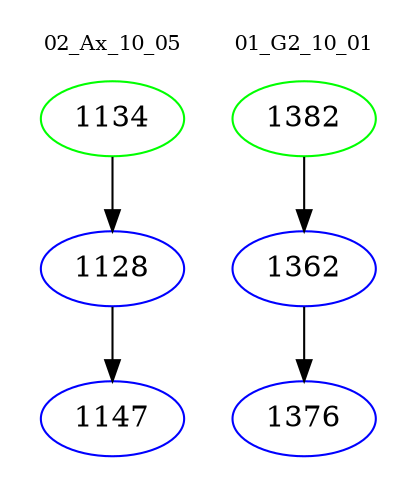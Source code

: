 digraph{
subgraph cluster_0 {
color = white
label = "02_Ax_10_05";
fontsize=10;
T0_1134 [label="1134", color="green"]
T0_1134 -> T0_1128 [color="black"]
T0_1128 [label="1128", color="blue"]
T0_1128 -> T0_1147 [color="black"]
T0_1147 [label="1147", color="blue"]
}
subgraph cluster_1 {
color = white
label = "01_G2_10_01";
fontsize=10;
T1_1382 [label="1382", color="green"]
T1_1382 -> T1_1362 [color="black"]
T1_1362 [label="1362", color="blue"]
T1_1362 -> T1_1376 [color="black"]
T1_1376 [label="1376", color="blue"]
}
}
